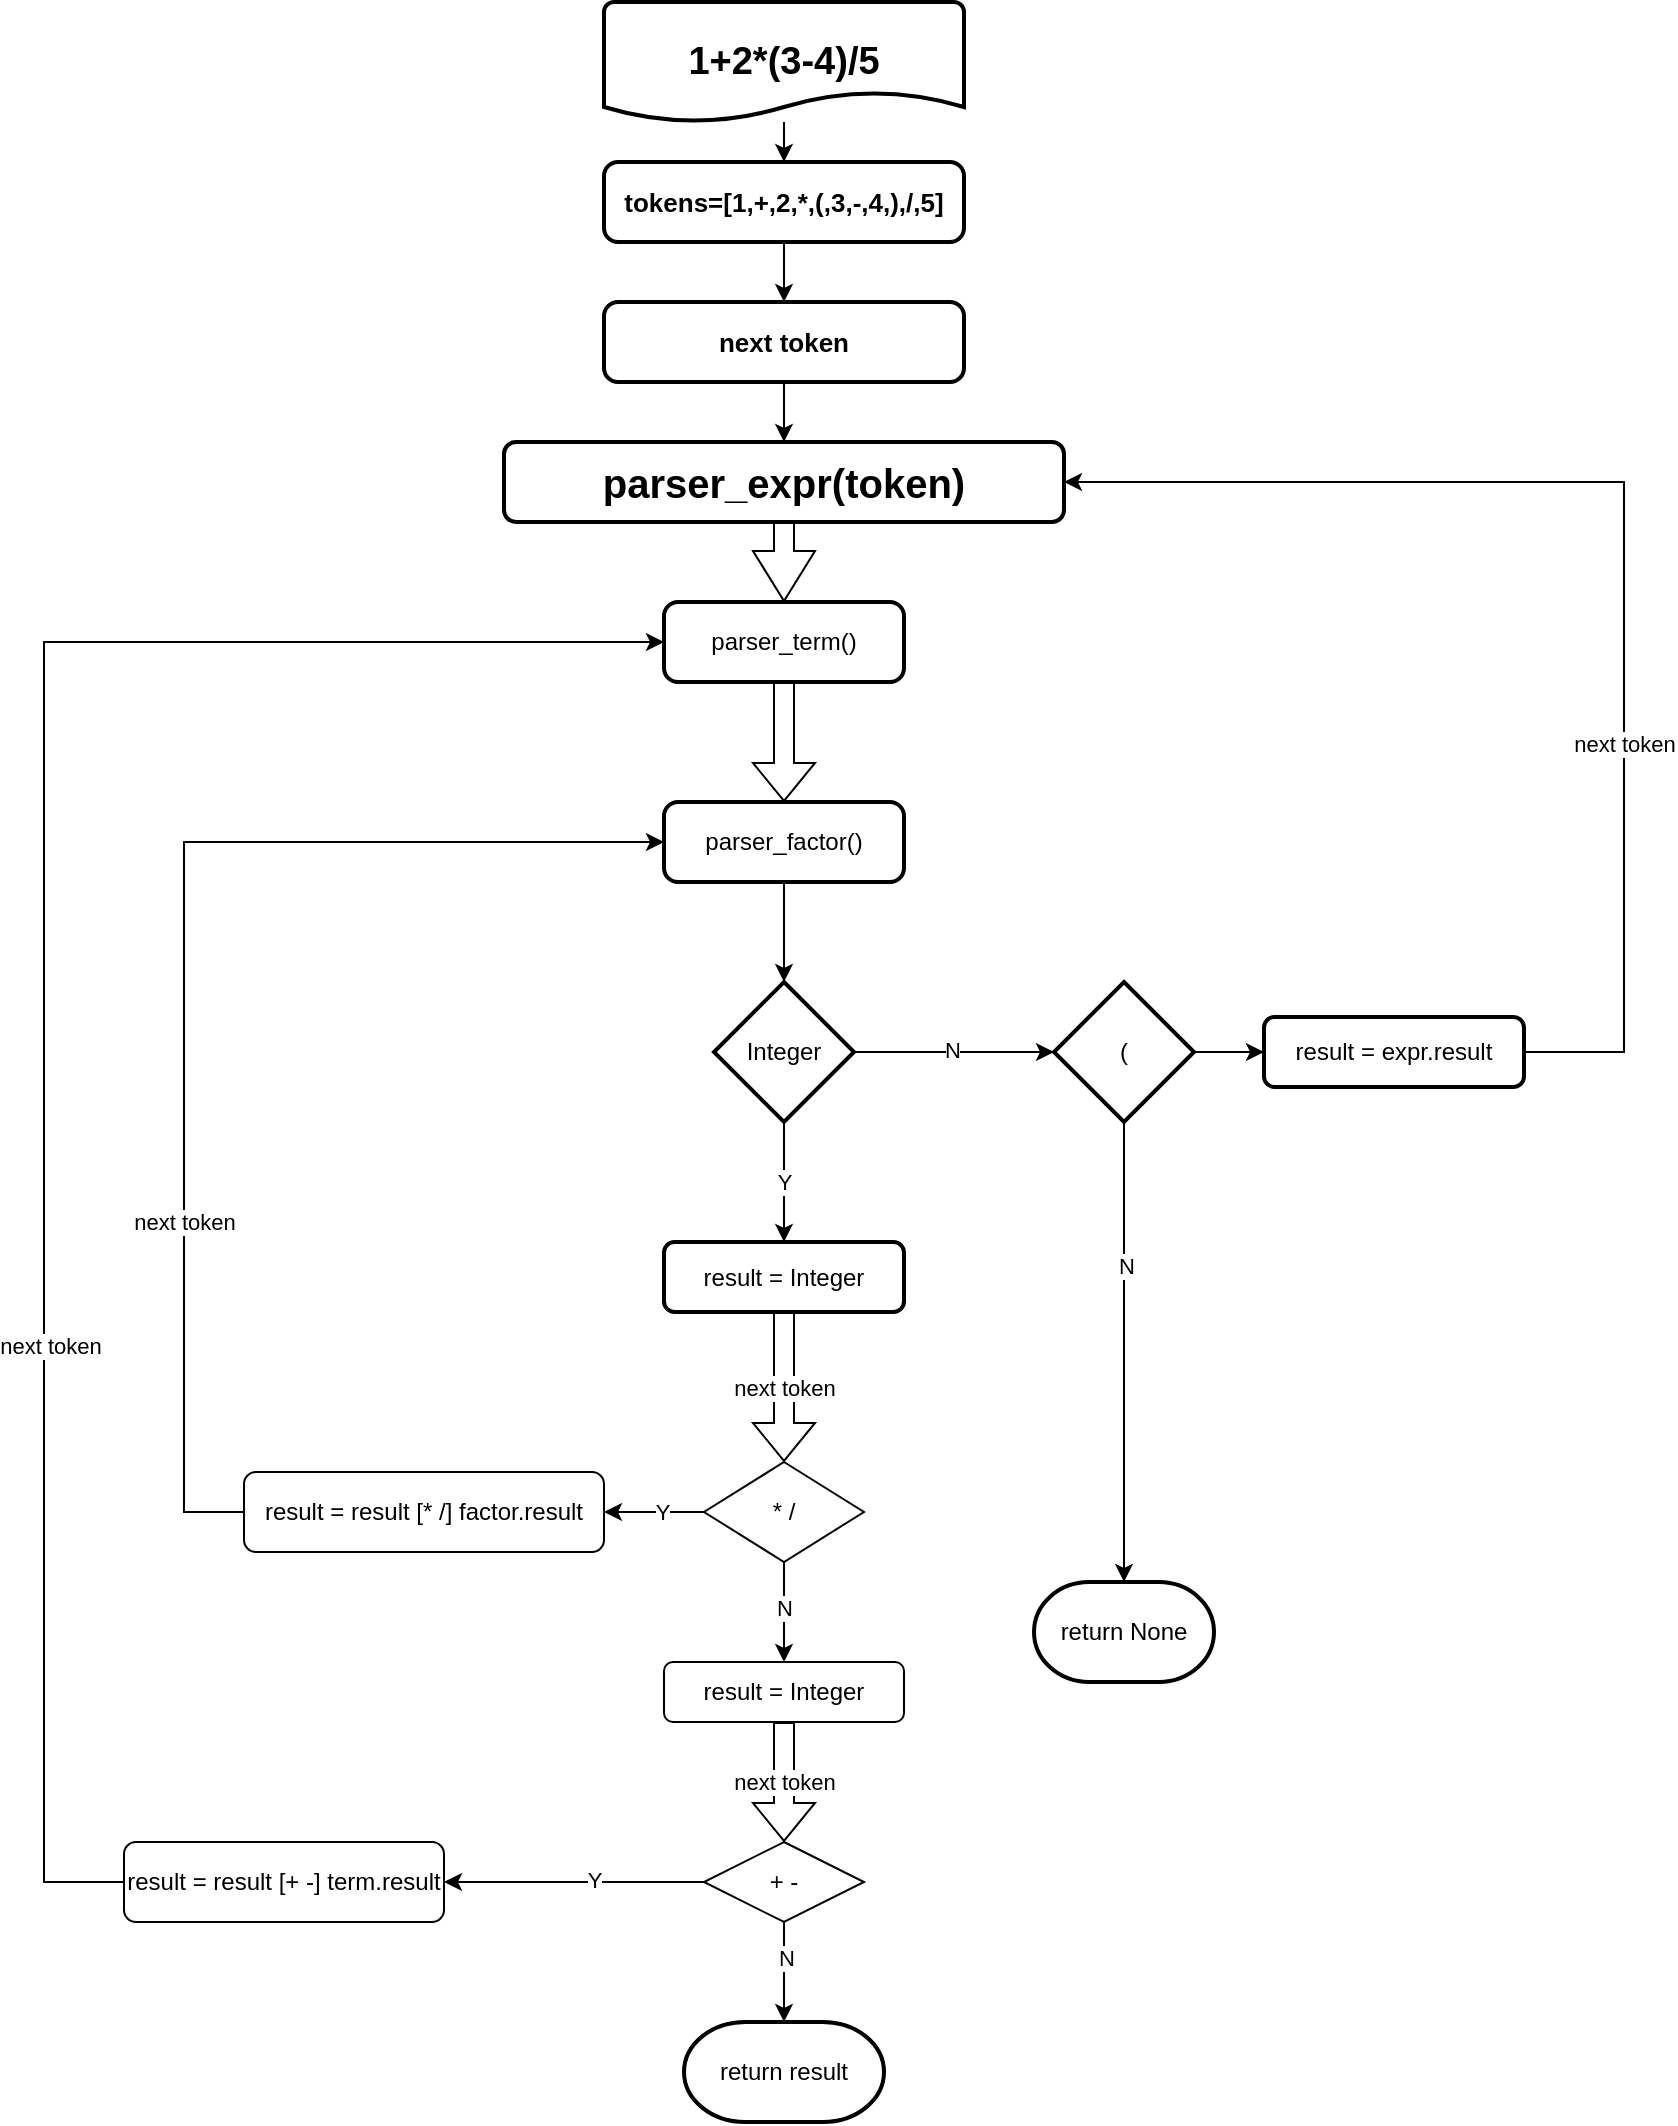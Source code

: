 <mxfile version="21.0.2" type="github">
  <diagram id="C5RBs43oDa-KdzZeNtuy" name="Page-1">
    <mxGraphModel dx="1822" dy="512" grid="1" gridSize="10" guides="1" tooltips="1" connect="1" arrows="1" fold="1" page="1" pageScale="1" pageWidth="827" pageHeight="1169" math="0" shadow="0">
      <root>
        <mxCell id="WIyWlLk6GJQsqaUBKTNV-0" />
        <mxCell id="WIyWlLk6GJQsqaUBKTNV-1" parent="WIyWlLk6GJQsqaUBKTNV-0" />
        <mxCell id="WIyWlLk6GJQsqaUBKTNV-2" value="" style="rounded=0;html=1;jettySize=auto;orthogonalLoop=1;fontSize=11;endArrow=block;endFill=0;endSize=8;strokeWidth=1;shadow=0;labelBackgroundColor=none;edgeStyle=orthogonalEdgeStyle;entryX=0.5;entryY=0;entryDx=0;entryDy=0;shape=flexArrow;" parent="WIyWlLk6GJQsqaUBKTNV-1" source="WIyWlLk6GJQsqaUBKTNV-3" target="W81rKzVmBqfAtY-zYO3Z-6" edge="1">
          <mxGeometry relative="1" as="geometry" />
        </mxCell>
        <mxCell id="WIyWlLk6GJQsqaUBKTNV-3" value="parser_expr(token)" style="rounded=1;whiteSpace=wrap;html=1;fontSize=20;glass=0;strokeWidth=2;shadow=0;fontStyle=1" parent="WIyWlLk6GJQsqaUBKTNV-1" vertex="1">
          <mxGeometry x="200" y="290" width="280" height="40" as="geometry" />
        </mxCell>
        <mxCell id="W81rKzVmBqfAtY-zYO3Z-12" value="" style="edgeStyle=orthogonalEdgeStyle;rounded=0;orthogonalLoop=1;jettySize=auto;html=1;" edge="1" parent="WIyWlLk6GJQsqaUBKTNV-1" source="W81rKzVmBqfAtY-zYO3Z-1" target="W81rKzVmBqfAtY-zYO3Z-11">
          <mxGeometry relative="1" as="geometry" />
        </mxCell>
        <mxCell id="W81rKzVmBqfAtY-zYO3Z-1" value="1+2*(3-4)/5" style="strokeWidth=2;html=1;shape=mxgraph.flowchart.document2;whiteSpace=wrap;size=0.25;fontSize=19;fontStyle=1" vertex="1" parent="WIyWlLk6GJQsqaUBKTNV-1">
          <mxGeometry x="250" y="70" width="180" height="60" as="geometry" />
        </mxCell>
        <mxCell id="W81rKzVmBqfAtY-zYO3Z-8" value="" style="edgeStyle=orthogonalEdgeStyle;rounded=0;orthogonalLoop=1;jettySize=auto;html=1;shape=flexArrow;" edge="1" parent="WIyWlLk6GJQsqaUBKTNV-1" source="W81rKzVmBqfAtY-zYO3Z-6" target="W81rKzVmBqfAtY-zYO3Z-7">
          <mxGeometry relative="1" as="geometry" />
        </mxCell>
        <mxCell id="W81rKzVmBqfAtY-zYO3Z-6" value="parser_term()" style="rounded=1;whiteSpace=wrap;html=1;absoluteArcSize=1;arcSize=14;strokeWidth=2;" vertex="1" parent="WIyWlLk6GJQsqaUBKTNV-1">
          <mxGeometry x="280" y="370" width="120" height="40" as="geometry" />
        </mxCell>
        <mxCell id="W81rKzVmBqfAtY-zYO3Z-10" value="" style="edgeStyle=orthogonalEdgeStyle;rounded=0;orthogonalLoop=1;jettySize=auto;html=1;" edge="1" parent="WIyWlLk6GJQsqaUBKTNV-1" source="W81rKzVmBqfAtY-zYO3Z-7" target="W81rKzVmBqfAtY-zYO3Z-9">
          <mxGeometry relative="1" as="geometry" />
        </mxCell>
        <mxCell id="W81rKzVmBqfAtY-zYO3Z-7" value="parser_factor()" style="rounded=1;whiteSpace=wrap;html=1;absoluteArcSize=1;arcSize=14;strokeWidth=2;" vertex="1" parent="WIyWlLk6GJQsqaUBKTNV-1">
          <mxGeometry x="280" y="470" width="120" height="40" as="geometry" />
        </mxCell>
        <mxCell id="W81rKzVmBqfAtY-zYO3Z-30" value="" style="edgeStyle=orthogonalEdgeStyle;rounded=0;orthogonalLoop=1;jettySize=auto;html=1;" edge="1" parent="WIyWlLk6GJQsqaUBKTNV-1" source="W81rKzVmBqfAtY-zYO3Z-9" target="W81rKzVmBqfAtY-zYO3Z-29">
          <mxGeometry relative="1" as="geometry" />
        </mxCell>
        <mxCell id="W81rKzVmBqfAtY-zYO3Z-37" value="N" style="edgeLabel;html=1;align=center;verticalAlign=middle;resizable=0;points=[];" vertex="1" connectable="0" parent="W81rKzVmBqfAtY-zYO3Z-30">
          <mxGeometry x="-0.033" y="1" relative="1" as="geometry">
            <mxPoint as="offset" />
          </mxGeometry>
        </mxCell>
        <mxCell id="W81rKzVmBqfAtY-zYO3Z-40" value="Y" style="edgeStyle=orthogonalEdgeStyle;rounded=0;orthogonalLoop=1;jettySize=auto;html=1;" edge="1" parent="WIyWlLk6GJQsqaUBKTNV-1" source="W81rKzVmBqfAtY-zYO3Z-9" target="W81rKzVmBqfAtY-zYO3Z-39">
          <mxGeometry relative="1" as="geometry" />
        </mxCell>
        <mxCell id="W81rKzVmBqfAtY-zYO3Z-9" value="Integer" style="strokeWidth=2;html=1;shape=mxgraph.flowchart.decision;whiteSpace=wrap;" vertex="1" parent="WIyWlLk6GJQsqaUBKTNV-1">
          <mxGeometry x="305" y="560" width="70" height="70" as="geometry" />
        </mxCell>
        <mxCell id="W81rKzVmBqfAtY-zYO3Z-48" value="" style="edgeStyle=orthogonalEdgeStyle;rounded=0;orthogonalLoop=1;jettySize=auto;html=1;" edge="1" parent="WIyWlLk6GJQsqaUBKTNV-1" source="W81rKzVmBqfAtY-zYO3Z-11" target="W81rKzVmBqfAtY-zYO3Z-43">
          <mxGeometry relative="1" as="geometry" />
        </mxCell>
        <mxCell id="W81rKzVmBqfAtY-zYO3Z-11" value="tokens=[1,+,2,*,(,3,-,4,),/,5]" style="rounded=1;whiteSpace=wrap;html=1;absoluteArcSize=1;arcSize=14;strokeWidth=2;fontSize=13;fontStyle=1" vertex="1" parent="WIyWlLk6GJQsqaUBKTNV-1">
          <mxGeometry x="250" y="150" width="180" height="40" as="geometry" />
        </mxCell>
        <mxCell id="W81rKzVmBqfAtY-zYO3Z-35" value="" style="edgeStyle=orthogonalEdgeStyle;rounded=0;orthogonalLoop=1;jettySize=auto;html=1;entryX=0.5;entryY=0;entryDx=0;entryDy=0;entryPerimeter=0;" edge="1" parent="WIyWlLk6GJQsqaUBKTNV-1" source="W81rKzVmBqfAtY-zYO3Z-29" target="W81rKzVmBqfAtY-zYO3Z-36">
          <mxGeometry relative="1" as="geometry">
            <mxPoint x="509" y="790" as="targetPoint" />
          </mxGeometry>
        </mxCell>
        <mxCell id="W81rKzVmBqfAtY-zYO3Z-38" value="N" style="edgeLabel;html=1;align=center;verticalAlign=middle;resizable=0;points=[];" vertex="1" connectable="0" parent="W81rKzVmBqfAtY-zYO3Z-35">
          <mxGeometry x="-0.373" y="1" relative="1" as="geometry">
            <mxPoint as="offset" />
          </mxGeometry>
        </mxCell>
        <mxCell id="W81rKzVmBqfAtY-zYO3Z-83" value="" style="edgeStyle=orthogonalEdgeStyle;rounded=0;orthogonalLoop=1;jettySize=auto;html=1;" edge="1" parent="WIyWlLk6GJQsqaUBKTNV-1" source="W81rKzVmBqfAtY-zYO3Z-29" target="W81rKzVmBqfAtY-zYO3Z-79">
          <mxGeometry relative="1" as="geometry" />
        </mxCell>
        <mxCell id="W81rKzVmBqfAtY-zYO3Z-29" value="(" style="strokeWidth=2;html=1;shape=mxgraph.flowchart.decision;whiteSpace=wrap;" vertex="1" parent="WIyWlLk6GJQsqaUBKTNV-1">
          <mxGeometry x="475" y="560" width="70" height="70" as="geometry" />
        </mxCell>
        <mxCell id="W81rKzVmBqfAtY-zYO3Z-36" value="return None" style="strokeWidth=2;html=1;shape=mxgraph.flowchart.terminator;whiteSpace=wrap;" vertex="1" parent="WIyWlLk6GJQsqaUBKTNV-1">
          <mxGeometry x="465" y="860" width="90" height="50" as="geometry" />
        </mxCell>
        <mxCell id="W81rKzVmBqfAtY-zYO3Z-39" value="result = Integer" style="rounded=1;whiteSpace=wrap;html=1;strokeWidth=2;" vertex="1" parent="WIyWlLk6GJQsqaUBKTNV-1">
          <mxGeometry x="280" y="690" width="120" height="35" as="geometry" />
        </mxCell>
        <mxCell id="W81rKzVmBqfAtY-zYO3Z-43" value="next token" style="rounded=1;whiteSpace=wrap;html=1;absoluteArcSize=1;arcSize=14;strokeWidth=2;fontSize=13;fontStyle=1" vertex="1" parent="WIyWlLk6GJQsqaUBKTNV-1">
          <mxGeometry x="250" y="220" width="180" height="40" as="geometry" />
        </mxCell>
        <mxCell id="W81rKzVmBqfAtY-zYO3Z-50" value="" style="endArrow=classic;html=1;rounded=0;exitX=0.5;exitY=1;exitDx=0;exitDy=0;entryX=0.5;entryY=0;entryDx=0;entryDy=0;" edge="1" parent="WIyWlLk6GJQsqaUBKTNV-1" source="W81rKzVmBqfAtY-zYO3Z-43" target="WIyWlLk6GJQsqaUBKTNV-3">
          <mxGeometry width="50" height="50" relative="1" as="geometry">
            <mxPoint x="340" y="270" as="sourcePoint" />
            <mxPoint x="590" y="380" as="targetPoint" />
          </mxGeometry>
        </mxCell>
        <mxCell id="W81rKzVmBqfAtY-zYO3Z-53" value="next token" style="edgeStyle=orthogonalEdgeStyle;rounded=0;orthogonalLoop=1;jettySize=auto;html=1;shape=flexArrow;exitX=0.5;exitY=1;exitDx=0;exitDy=0;" edge="1" parent="WIyWlLk6GJQsqaUBKTNV-1" source="W81rKzVmBqfAtY-zYO3Z-39" target="W81rKzVmBqfAtY-zYO3Z-54">
          <mxGeometry relative="1" as="geometry">
            <mxPoint x="340" y="820" as="sourcePoint" />
            <mxPoint x="340" y="895" as="targetPoint" />
          </mxGeometry>
        </mxCell>
        <mxCell id="W81rKzVmBqfAtY-zYO3Z-56" value="" style="edgeStyle=orthogonalEdgeStyle;rounded=0;orthogonalLoop=1;jettySize=auto;html=1;entryX=0.5;entryY=0;entryDx=0;entryDy=0;" edge="1" parent="WIyWlLk6GJQsqaUBKTNV-1" source="W81rKzVmBqfAtY-zYO3Z-54" target="W81rKzVmBqfAtY-zYO3Z-64">
          <mxGeometry relative="1" as="geometry">
            <mxPoint x="340" y="960" as="targetPoint" />
          </mxGeometry>
        </mxCell>
        <mxCell id="W81rKzVmBqfAtY-zYO3Z-57" value="N" style="edgeLabel;html=1;align=center;verticalAlign=middle;resizable=0;points=[];" vertex="1" connectable="0" parent="W81rKzVmBqfAtY-zYO3Z-56">
          <mxGeometry x="-0.11" relative="1" as="geometry">
            <mxPoint as="offset" />
          </mxGeometry>
        </mxCell>
        <mxCell id="W81rKzVmBqfAtY-zYO3Z-59" value="" style="edgeStyle=orthogonalEdgeStyle;rounded=0;orthogonalLoop=1;jettySize=auto;html=1;" edge="1" parent="WIyWlLk6GJQsqaUBKTNV-1" source="W81rKzVmBqfAtY-zYO3Z-54" target="W81rKzVmBqfAtY-zYO3Z-58">
          <mxGeometry relative="1" as="geometry" />
        </mxCell>
        <mxCell id="W81rKzVmBqfAtY-zYO3Z-60" value="Y" style="edgeLabel;html=1;align=center;verticalAlign=middle;resizable=0;points=[];" vertex="1" connectable="0" parent="W81rKzVmBqfAtY-zYO3Z-59">
          <mxGeometry x="-0.167" relative="1" as="geometry">
            <mxPoint as="offset" />
          </mxGeometry>
        </mxCell>
        <mxCell id="W81rKzVmBqfAtY-zYO3Z-54" value="* /" style="rhombus;whiteSpace=wrap;html=1;" vertex="1" parent="WIyWlLk6GJQsqaUBKTNV-1">
          <mxGeometry x="300" y="800" width="80" height="50" as="geometry" />
        </mxCell>
        <mxCell id="W81rKzVmBqfAtY-zYO3Z-58" value="result = result [* /] factor.result" style="rounded=1;whiteSpace=wrap;html=1;" vertex="1" parent="WIyWlLk6GJQsqaUBKTNV-1">
          <mxGeometry x="70" y="805" width="180" height="40" as="geometry" />
        </mxCell>
        <mxCell id="W81rKzVmBqfAtY-zYO3Z-61" value="" style="endArrow=classic;html=1;rounded=0;exitX=0;exitY=0.5;exitDx=0;exitDy=0;entryX=0;entryY=0.5;entryDx=0;entryDy=0;" edge="1" parent="WIyWlLk6GJQsqaUBKTNV-1" source="W81rKzVmBqfAtY-zYO3Z-58" target="W81rKzVmBqfAtY-zYO3Z-7">
          <mxGeometry width="50" height="50" relative="1" as="geometry">
            <mxPoint x="490" y="780" as="sourcePoint" />
            <mxPoint x="80" y="440" as="targetPoint" />
            <Array as="points">
              <mxPoint x="40" y="825" />
              <mxPoint x="40" y="660" />
              <mxPoint x="40" y="490" />
            </Array>
          </mxGeometry>
        </mxCell>
        <mxCell id="W81rKzVmBqfAtY-zYO3Z-75" value="next token" style="edgeLabel;html=1;align=center;verticalAlign=middle;resizable=0;points=[];" vertex="1" connectable="0" parent="W81rKzVmBqfAtY-zYO3Z-61">
          <mxGeometry x="-0.421" relative="1" as="geometry">
            <mxPoint as="offset" />
          </mxGeometry>
        </mxCell>
        <mxCell id="W81rKzVmBqfAtY-zYO3Z-66" value="next token" style="edgeStyle=orthogonalEdgeStyle;rounded=0;orthogonalLoop=1;jettySize=auto;html=1;shape=flexArrow;" edge="1" parent="WIyWlLk6GJQsqaUBKTNV-1" source="W81rKzVmBqfAtY-zYO3Z-64" target="W81rKzVmBqfAtY-zYO3Z-67">
          <mxGeometry relative="1" as="geometry">
            <mxPoint x="340" y="1050" as="targetPoint" />
          </mxGeometry>
        </mxCell>
        <mxCell id="W81rKzVmBqfAtY-zYO3Z-64" value="result = Integer" style="rounded=1;whiteSpace=wrap;html=1;" vertex="1" parent="WIyWlLk6GJQsqaUBKTNV-1">
          <mxGeometry x="280" y="900" width="120" height="30" as="geometry" />
        </mxCell>
        <mxCell id="W81rKzVmBqfAtY-zYO3Z-69" value="" style="edgeStyle=orthogonalEdgeStyle;rounded=0;orthogonalLoop=1;jettySize=auto;html=1;" edge="1" parent="WIyWlLk6GJQsqaUBKTNV-1" source="W81rKzVmBqfAtY-zYO3Z-67" target="W81rKzVmBqfAtY-zYO3Z-68">
          <mxGeometry relative="1" as="geometry" />
        </mxCell>
        <mxCell id="W81rKzVmBqfAtY-zYO3Z-70" value="N" style="edgeLabel;html=1;align=center;verticalAlign=middle;resizable=0;points=[];" vertex="1" connectable="0" parent="W81rKzVmBqfAtY-zYO3Z-69">
          <mxGeometry x="-0.31" y="1" relative="1" as="geometry">
            <mxPoint as="offset" />
          </mxGeometry>
        </mxCell>
        <mxCell id="W81rKzVmBqfAtY-zYO3Z-72" value="" style="edgeStyle=orthogonalEdgeStyle;rounded=0;orthogonalLoop=1;jettySize=auto;html=1;" edge="1" parent="WIyWlLk6GJQsqaUBKTNV-1" source="W81rKzVmBqfAtY-zYO3Z-67" target="W81rKzVmBqfAtY-zYO3Z-71">
          <mxGeometry relative="1" as="geometry" />
        </mxCell>
        <mxCell id="W81rKzVmBqfAtY-zYO3Z-73" value="Y" style="edgeLabel;html=1;align=center;verticalAlign=middle;resizable=0;points=[];" vertex="1" connectable="0" parent="W81rKzVmBqfAtY-zYO3Z-72">
          <mxGeometry x="-0.146" y="-1" relative="1" as="geometry">
            <mxPoint as="offset" />
          </mxGeometry>
        </mxCell>
        <mxCell id="W81rKzVmBqfAtY-zYO3Z-67" value="+ -" style="rhombus;whiteSpace=wrap;html=1;" vertex="1" parent="WIyWlLk6GJQsqaUBKTNV-1">
          <mxGeometry x="300" y="990" width="80" height="40" as="geometry" />
        </mxCell>
        <mxCell id="W81rKzVmBqfAtY-zYO3Z-68" value="return result" style="strokeWidth=2;html=1;shape=mxgraph.flowchart.terminator;whiteSpace=wrap;" vertex="1" parent="WIyWlLk6GJQsqaUBKTNV-1">
          <mxGeometry x="290" y="1080" width="100" height="50" as="geometry" />
        </mxCell>
        <mxCell id="W81rKzVmBqfAtY-zYO3Z-71" value="result = result [+ -] term.result" style="rounded=1;whiteSpace=wrap;html=1;" vertex="1" parent="WIyWlLk6GJQsqaUBKTNV-1">
          <mxGeometry x="10" y="990" width="160" height="40" as="geometry" />
        </mxCell>
        <mxCell id="W81rKzVmBqfAtY-zYO3Z-74" value="" style="endArrow=classic;html=1;rounded=0;entryX=0;entryY=0.5;entryDx=0;entryDy=0;exitX=0;exitY=0.5;exitDx=0;exitDy=0;" edge="1" parent="WIyWlLk6GJQsqaUBKTNV-1" source="W81rKzVmBqfAtY-zYO3Z-71" target="W81rKzVmBqfAtY-zYO3Z-6">
          <mxGeometry width="50" height="50" relative="1" as="geometry">
            <mxPoint x="100" y="1110" as="sourcePoint" />
            <mxPoint x="-30" y="390" as="targetPoint" />
            <Array as="points">
              <mxPoint x="-30" y="1010" />
              <mxPoint x="-30" y="390" />
            </Array>
          </mxGeometry>
        </mxCell>
        <mxCell id="W81rKzVmBqfAtY-zYO3Z-76" value="next token" style="edgeLabel;html=1;align=center;verticalAlign=middle;resizable=0;points=[];" vertex="1" connectable="0" parent="W81rKzVmBqfAtY-zYO3Z-74">
          <mxGeometry x="-0.364" y="-3" relative="1" as="geometry">
            <mxPoint as="offset" />
          </mxGeometry>
        </mxCell>
        <mxCell id="W81rKzVmBqfAtY-zYO3Z-79" value="result = expr.result" style="rounded=1;whiteSpace=wrap;html=1;strokeWidth=2;" vertex="1" parent="WIyWlLk6GJQsqaUBKTNV-1">
          <mxGeometry x="580" y="577.5" width="130" height="35" as="geometry" />
        </mxCell>
        <mxCell id="W81rKzVmBqfAtY-zYO3Z-84" value="" style="endArrow=classic;html=1;rounded=0;exitX=1;exitY=0.5;exitDx=0;exitDy=0;" edge="1" parent="WIyWlLk6GJQsqaUBKTNV-1" source="W81rKzVmBqfAtY-zYO3Z-79" target="WIyWlLk6GJQsqaUBKTNV-3">
          <mxGeometry width="50" height="50" relative="1" as="geometry">
            <mxPoint x="410" y="460" as="sourcePoint" />
            <mxPoint x="760" y="310" as="targetPoint" />
            <Array as="points">
              <mxPoint x="760" y="595" />
              <mxPoint x="760" y="310" />
              <mxPoint x="480" y="310" />
            </Array>
          </mxGeometry>
        </mxCell>
        <mxCell id="W81rKzVmBqfAtY-zYO3Z-85" value="next token" style="edgeLabel;html=1;align=center;verticalAlign=middle;resizable=0;points=[];" vertex="1" connectable="0" parent="W81rKzVmBqfAtY-zYO3Z-84">
          <mxGeometry x="-0.335" relative="1" as="geometry">
            <mxPoint as="offset" />
          </mxGeometry>
        </mxCell>
      </root>
    </mxGraphModel>
  </diagram>
</mxfile>
